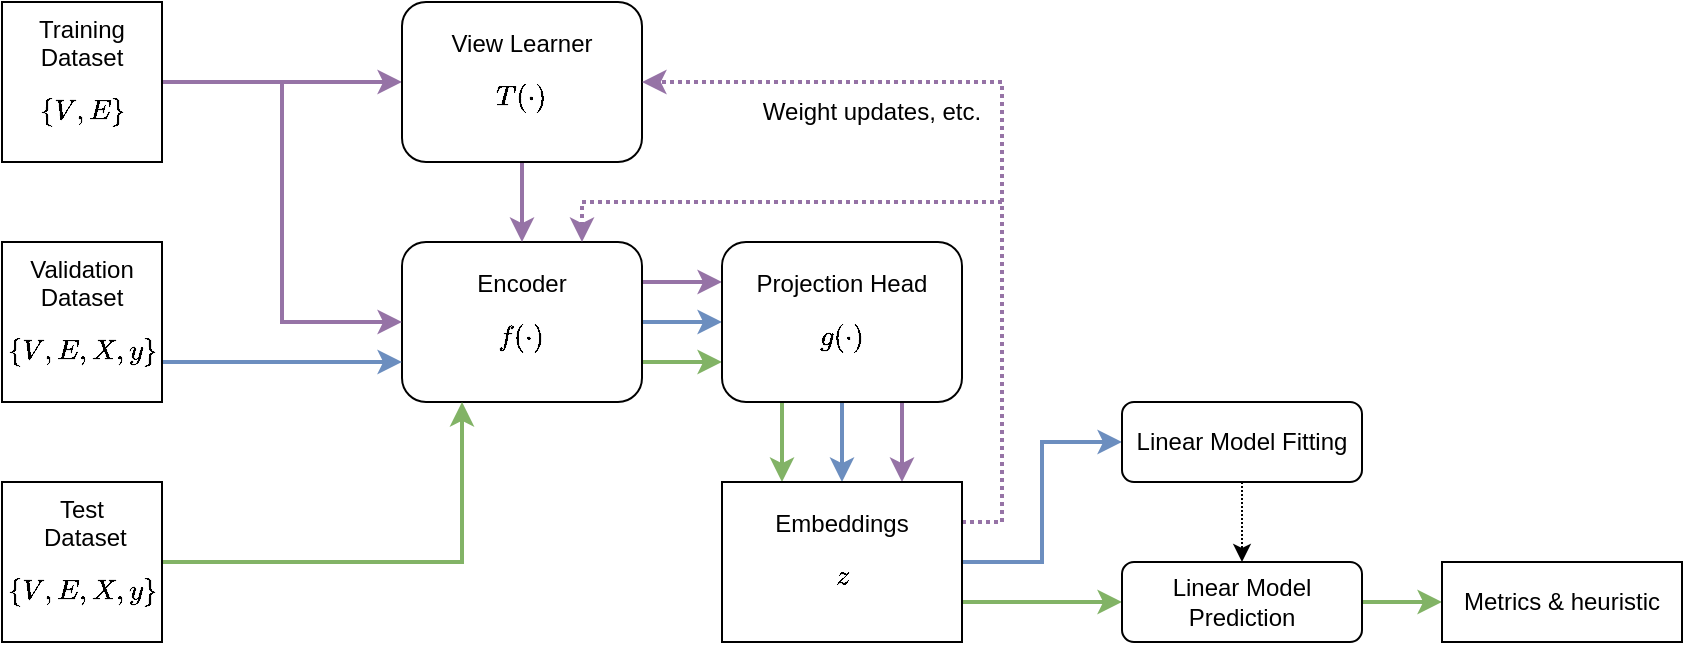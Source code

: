 <mxfile version="20.6.2" type="device"><diagram id="vNq_0n5nvcCE3Y5vreoL" name="Page-1"><mxGraphModel dx="946" dy="1222" grid="1" gridSize="10" guides="1" tooltips="1" connect="1" arrows="1" fold="1" page="1" pageScale="1" pageWidth="1800" pageHeight="600" math="1" shadow="0"><root><mxCell id="0"/><mxCell id="1" parent="0"/><mxCell id="qUCrYETXtiYvc-7kPwG5-15" style="edgeStyle=orthogonalEdgeStyle;rounded=0;orthogonalLoop=1;jettySize=auto;html=1;exitX=1;exitY=0.25;exitDx=0;exitDy=0;entryX=0;entryY=0.25;entryDx=0;entryDy=0;fillColor=#e1d5e7;strokeColor=#9673a6;strokeWidth=2;" parent="1" source="qUCrYETXtiYvc-7kPwG5-2" target="qUCrYETXtiYvc-7kPwG5-12" edge="1"><mxGeometry relative="1" as="geometry"/></mxCell><mxCell id="qUCrYETXtiYvc-7kPwG5-16" style="edgeStyle=orthogonalEdgeStyle;rounded=0;orthogonalLoop=1;jettySize=auto;html=1;exitX=1;exitY=0.5;exitDx=0;exitDy=0;entryX=0;entryY=0.5;entryDx=0;entryDy=0;fillColor=#dae8fc;strokeColor=#6c8ebf;strokeWidth=2;" parent="1" source="qUCrYETXtiYvc-7kPwG5-2" target="qUCrYETXtiYvc-7kPwG5-12" edge="1"><mxGeometry relative="1" as="geometry"/></mxCell><mxCell id="qUCrYETXtiYvc-7kPwG5-17" style="edgeStyle=orthogonalEdgeStyle;rounded=0;orthogonalLoop=1;jettySize=auto;html=1;exitX=1;exitY=0.75;exitDx=0;exitDy=0;entryX=0;entryY=0.75;entryDx=0;entryDy=0;fillColor=#d5e8d4;strokeColor=#82b366;strokeWidth=2;" parent="1" source="qUCrYETXtiYvc-7kPwG5-2" target="qUCrYETXtiYvc-7kPwG5-12" edge="1"><mxGeometry relative="1" as="geometry"/></mxCell><mxCell id="qUCrYETXtiYvc-7kPwG5-2" value="Encoder&lt;br&gt;$$f(\cdot)$$" style="rounded=1;whiteSpace=wrap;html=1;" parent="1" vertex="1"><mxGeometry x="360" y="80" width="120" height="80" as="geometry"/></mxCell><mxCell id="qUCrYETXtiYvc-7kPwG5-8" style="edgeStyle=orthogonalEdgeStyle;rounded=0;orthogonalLoop=1;jettySize=auto;html=1;exitX=1;exitY=0.5;exitDx=0;exitDy=0;entryX=0;entryY=0.5;entryDx=0;entryDy=0;fillColor=#e1d5e7;strokeColor=#9673a6;strokeWidth=2;" parent="1" source="qUCrYETXtiYvc-7kPwG5-4" target="qUCrYETXtiYvc-7kPwG5-7" edge="1"><mxGeometry relative="1" as="geometry"/></mxCell><mxCell id="qUCrYETXtiYvc-7kPwG5-10" style="edgeStyle=orthogonalEdgeStyle;rounded=0;orthogonalLoop=1;jettySize=auto;html=1;exitX=1;exitY=0.5;exitDx=0;exitDy=0;entryX=0;entryY=0.5;entryDx=0;entryDy=0;fillColor=#e1d5e7;strokeColor=#9673a6;strokeWidth=2;" parent="1" source="qUCrYETXtiYvc-7kPwG5-4" target="qUCrYETXtiYvc-7kPwG5-2" edge="1"><mxGeometry relative="1" as="geometry"/></mxCell><mxCell id="qUCrYETXtiYvc-7kPwG5-4" value="Training Dataset&lt;br&gt;$$\{ V, E \}$$" style="whiteSpace=wrap;html=1;aspect=fixed;" parent="1" vertex="1"><mxGeometry x="160" y="-40" width="80" height="80" as="geometry"/></mxCell><mxCell id="qUCrYETXtiYvc-7kPwG5-11" style="edgeStyle=orthogonalEdgeStyle;rounded=0;orthogonalLoop=1;jettySize=auto;html=1;exitX=1;exitY=0.75;exitDx=0;exitDy=0;entryX=0;entryY=0.75;entryDx=0;entryDy=0;fillColor=#dae8fc;strokeColor=#6c8ebf;strokeWidth=2;" parent="1" source="qUCrYETXtiYvc-7kPwG5-5" target="qUCrYETXtiYvc-7kPwG5-2" edge="1"><mxGeometry relative="1" as="geometry"/></mxCell><mxCell id="qUCrYETXtiYvc-7kPwG5-5" value="Validation Dataset&lt;br&gt;$$\{ V, E, X, y \}$$" style="whiteSpace=wrap;html=1;aspect=fixed;" parent="1" vertex="1"><mxGeometry x="160" y="80" width="80" height="80" as="geometry"/></mxCell><mxCell id="qUCrYETXtiYvc-7kPwG5-14" style="edgeStyle=orthogonalEdgeStyle;rounded=0;orthogonalLoop=1;jettySize=auto;html=1;exitX=1;exitY=0.5;exitDx=0;exitDy=0;entryX=0.25;entryY=1;entryDx=0;entryDy=0;fillColor=#d5e8d4;strokeColor=#82b366;strokeWidth=2;" parent="1" source="qUCrYETXtiYvc-7kPwG5-6" target="qUCrYETXtiYvc-7kPwG5-2" edge="1"><mxGeometry relative="1" as="geometry"/></mxCell><mxCell id="qUCrYETXtiYvc-7kPwG5-6" value="Test&lt;br&gt;&amp;nbsp;Dataset&lt;br&gt;$$\{ V, E, X, y \}$$" style="whiteSpace=wrap;html=1;aspect=fixed;" parent="1" vertex="1"><mxGeometry x="160" y="200" width="80" height="80" as="geometry"/></mxCell><mxCell id="qUCrYETXtiYvc-7kPwG5-9" style="edgeStyle=orthogonalEdgeStyle;rounded=0;orthogonalLoop=1;jettySize=auto;html=1;exitX=0.5;exitY=1;exitDx=0;exitDy=0;entryX=0.5;entryY=0;entryDx=0;entryDy=0;fillColor=#e1d5e7;strokeColor=#9673a6;strokeWidth=2;" parent="1" source="qUCrYETXtiYvc-7kPwG5-7" target="qUCrYETXtiYvc-7kPwG5-2" edge="1"><mxGeometry relative="1" as="geometry"/></mxCell><mxCell id="qUCrYETXtiYvc-7kPwG5-7" value="View Learner&lt;br&gt;$$T(\cdot)$$" style="rounded=1;whiteSpace=wrap;html=1;" parent="1" vertex="1"><mxGeometry x="360" y="-40" width="120" height="80" as="geometry"/></mxCell><mxCell id="qUCrYETXtiYvc-7kPwG5-19" style="edgeStyle=orthogonalEdgeStyle;rounded=0;orthogonalLoop=1;jettySize=auto;html=1;exitX=0.25;exitY=1;exitDx=0;exitDy=0;entryX=0.25;entryY=0;entryDx=0;entryDy=0;fillColor=#d5e8d4;strokeColor=#82b366;strokeWidth=2;" parent="1" source="qUCrYETXtiYvc-7kPwG5-12" target="qUCrYETXtiYvc-7kPwG5-18" edge="1"><mxGeometry relative="1" as="geometry"/></mxCell><mxCell id="qUCrYETXtiYvc-7kPwG5-20" style="edgeStyle=orthogonalEdgeStyle;rounded=0;orthogonalLoop=1;jettySize=auto;html=1;exitX=0.5;exitY=1;exitDx=0;exitDy=0;entryX=0.5;entryY=0;entryDx=0;entryDy=0;fillColor=#dae8fc;strokeColor=#6c8ebf;strokeWidth=2;" parent="1" source="qUCrYETXtiYvc-7kPwG5-12" target="qUCrYETXtiYvc-7kPwG5-18" edge="1"><mxGeometry relative="1" as="geometry"/></mxCell><mxCell id="qUCrYETXtiYvc-7kPwG5-21" style="edgeStyle=orthogonalEdgeStyle;rounded=0;orthogonalLoop=1;jettySize=auto;html=1;exitX=0.75;exitY=1;exitDx=0;exitDy=0;entryX=0.75;entryY=0;entryDx=0;entryDy=0;fillColor=#e1d5e7;strokeColor=#9673a6;strokeWidth=2;" parent="1" source="qUCrYETXtiYvc-7kPwG5-12" target="qUCrYETXtiYvc-7kPwG5-18" edge="1"><mxGeometry relative="1" as="geometry"/></mxCell><mxCell id="qUCrYETXtiYvc-7kPwG5-12" value="Projection Head&lt;br&gt;$$g(\cdot)$$" style="rounded=1;whiteSpace=wrap;html=1;" parent="1" vertex="1"><mxGeometry x="520" y="80" width="120" height="80" as="geometry"/></mxCell><mxCell id="qUCrYETXtiYvc-7kPwG5-28" style="edgeStyle=orthogonalEdgeStyle;rounded=0;orthogonalLoop=1;jettySize=auto;html=1;exitX=1;exitY=0.25;exitDx=0;exitDy=0;entryX=1;entryY=0.5;entryDx=0;entryDy=0;fillColor=#e1d5e7;strokeColor=#9673a6;strokeWidth=2;dashed=1;dashPattern=1 1;" parent="1" source="qUCrYETXtiYvc-7kPwG5-18" target="qUCrYETXtiYvc-7kPwG5-7" edge="1"><mxGeometry relative="1" as="geometry"/></mxCell><mxCell id="qUCrYETXtiYvc-7kPwG5-29" style="edgeStyle=orthogonalEdgeStyle;rounded=0;orthogonalLoop=1;jettySize=auto;html=1;exitX=1;exitY=0.25;exitDx=0;exitDy=0;entryX=0.75;entryY=0;entryDx=0;entryDy=0;fillColor=#e1d5e7;strokeColor=#9673a6;strokeWidth=2;dashed=1;dashPattern=1 1;" parent="1" source="qUCrYETXtiYvc-7kPwG5-18" target="qUCrYETXtiYvc-7kPwG5-2" edge="1"><mxGeometry relative="1" as="geometry"/></mxCell><mxCell id="qUCrYETXtiYvc-7kPwG5-31" style="edgeStyle=orthogonalEdgeStyle;rounded=0;orthogonalLoop=1;jettySize=auto;html=1;exitX=1;exitY=0.5;exitDx=0;exitDy=0;entryX=0;entryY=0.5;entryDx=0;entryDy=0;fillColor=#dae8fc;strokeColor=#6c8ebf;strokeWidth=2;" parent="1" source="qUCrYETXtiYvc-7kPwG5-18" target="qUCrYETXtiYvc-7kPwG5-22" edge="1"><mxGeometry relative="1" as="geometry"/></mxCell><mxCell id="qUCrYETXtiYvc-7kPwG5-33" style="edgeStyle=orthogonalEdgeStyle;rounded=0;orthogonalLoop=1;jettySize=auto;html=1;exitX=1;exitY=0.75;exitDx=0;exitDy=0;entryX=0;entryY=0.5;entryDx=0;entryDy=0;fillColor=#d5e8d4;strokeColor=#82b366;strokeWidth=2;" parent="1" source="qUCrYETXtiYvc-7kPwG5-18" target="qUCrYETXtiYvc-7kPwG5-23" edge="1"><mxGeometry relative="1" as="geometry"/></mxCell><mxCell id="qUCrYETXtiYvc-7kPwG5-18" value="Embeddings&lt;br&gt;$$z$$" style="rounded=0;whiteSpace=wrap;html=1;" parent="1" vertex="1"><mxGeometry x="520" y="200" width="120" height="80" as="geometry"/></mxCell><mxCell id="qUCrYETXtiYvc-7kPwG5-36" style="edgeStyle=orthogonalEdgeStyle;rounded=0;orthogonalLoop=1;jettySize=auto;html=1;exitX=0.5;exitY=1;exitDx=0;exitDy=0;entryX=0.5;entryY=0;entryDx=0;entryDy=0;dashed=1;dashPattern=1 1;strokeWidth=1;" parent="1" source="qUCrYETXtiYvc-7kPwG5-22" target="qUCrYETXtiYvc-7kPwG5-23" edge="1"><mxGeometry relative="1" as="geometry"/></mxCell><mxCell id="qUCrYETXtiYvc-7kPwG5-22" value="Linear Model Fitting" style="rounded=1;whiteSpace=wrap;html=1;" parent="1" vertex="1"><mxGeometry x="720" y="160" width="120" height="40" as="geometry"/></mxCell><mxCell id="qUCrYETXtiYvc-7kPwG5-35" style="edgeStyle=orthogonalEdgeStyle;rounded=0;orthogonalLoop=1;jettySize=auto;html=1;exitX=1;exitY=0.5;exitDx=0;exitDy=0;entryX=0;entryY=0.5;entryDx=0;entryDy=0;fillColor=#d5e8d4;strokeColor=#82b366;strokeWidth=2;" parent="1" source="qUCrYETXtiYvc-7kPwG5-23" target="qUCrYETXtiYvc-7kPwG5-34" edge="1"><mxGeometry relative="1" as="geometry"/></mxCell><mxCell id="qUCrYETXtiYvc-7kPwG5-23" value="Linear Model Prediction" style="rounded=1;whiteSpace=wrap;html=1;" parent="1" vertex="1"><mxGeometry x="720" y="240" width="120" height="40" as="geometry"/></mxCell><mxCell id="qUCrYETXtiYvc-7kPwG5-30" value="Weight updates, etc." style="text;html=1;strokeColor=none;fillColor=none;align=center;verticalAlign=middle;whiteSpace=wrap;rounded=0;" parent="1" vertex="1"><mxGeometry x="530" width="130" height="30" as="geometry"/></mxCell><mxCell id="qUCrYETXtiYvc-7kPwG5-34" value="Metrics &amp;amp; heuristic" style="rounded=0;whiteSpace=wrap;html=1;" parent="1" vertex="1"><mxGeometry x="880" y="240" width="120" height="40" as="geometry"/></mxCell></root></mxGraphModel></diagram></mxfile>